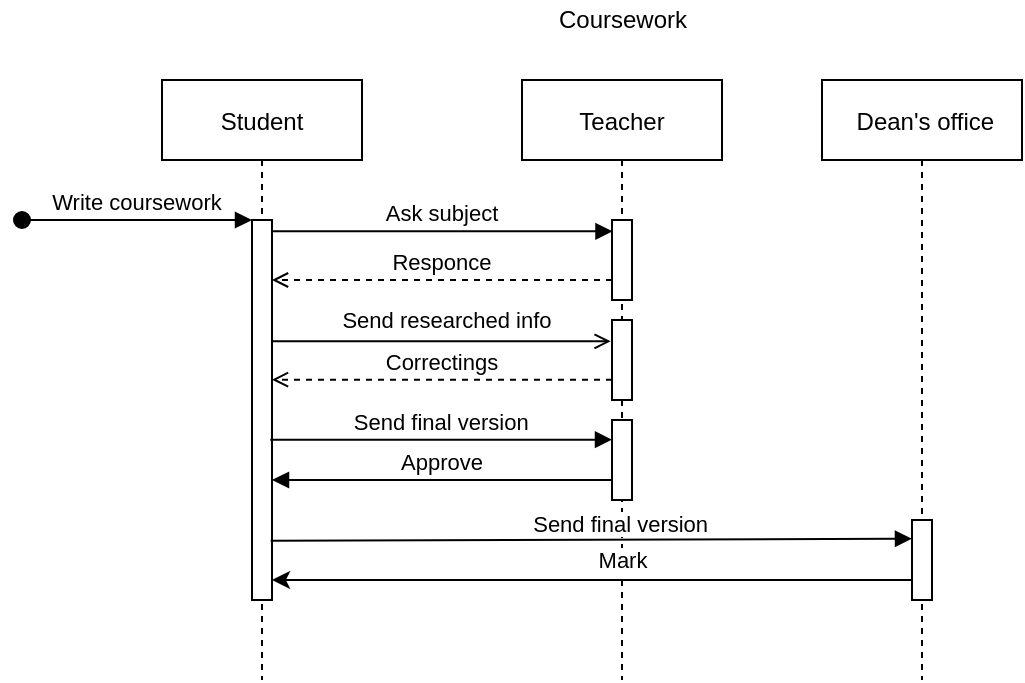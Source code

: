 <mxfile version="17.1.3" type="device"><diagram id="kgpKYQtTHZ0yAKxKKP6v" name="Page-1"><mxGraphModel dx="541" dy="385" grid="1" gridSize="10" guides="1" tooltips="1" connect="1" arrows="1" fold="1" page="1" pageScale="1" pageWidth="850" pageHeight="1100" math="0" shadow="0"><root><mxCell id="0"/><mxCell id="1" parent="0"/><mxCell id="3nuBFxr9cyL0pnOWT2aG-1" value="Student" style="shape=umlLifeline;perimeter=lifelinePerimeter;container=1;collapsible=0;recursiveResize=0;rounded=0;shadow=0;strokeWidth=1;" parent="1" vertex="1"><mxGeometry x="120" y="80" width="100" height="300" as="geometry"/></mxCell><mxCell id="3nuBFxr9cyL0pnOWT2aG-2" value="" style="points=[];perimeter=orthogonalPerimeter;rounded=0;shadow=0;strokeWidth=1;" parent="3nuBFxr9cyL0pnOWT2aG-1" vertex="1"><mxGeometry x="45" y="70" width="10" height="190" as="geometry"/></mxCell><mxCell id="3nuBFxr9cyL0pnOWT2aG-3" value="Write coursework" style="verticalAlign=bottom;startArrow=oval;endArrow=block;startSize=8;shadow=0;strokeWidth=1;" parent="3nuBFxr9cyL0pnOWT2aG-1" target="3nuBFxr9cyL0pnOWT2aG-2" edge="1"><mxGeometry relative="1" as="geometry"><mxPoint x="-70" y="70" as="sourcePoint"/></mxGeometry></mxCell><mxCell id="3nuBFxr9cyL0pnOWT2aG-5" value="Teacher" style="shape=umlLifeline;perimeter=lifelinePerimeter;container=1;collapsible=0;recursiveResize=0;rounded=0;shadow=0;strokeWidth=1;" parent="1" vertex="1"><mxGeometry x="300" y="80" width="100" height="300" as="geometry"/></mxCell><mxCell id="TwOlc2RjJbbNTwKgXScN-18" style="edgeStyle=none;rounded=0;orthogonalLoop=1;jettySize=auto;html=1;entryX=0.499;entryY=0.269;entryDx=0;entryDy=0;entryPerimeter=0;strokeColor=default;" parent="3nuBFxr9cyL0pnOWT2aG-5" source="3nuBFxr9cyL0pnOWT2aG-6" target="3nuBFxr9cyL0pnOWT2aG-5" edge="1"><mxGeometry relative="1" as="geometry"/></mxCell><mxCell id="3nuBFxr9cyL0pnOWT2aG-6" value="" style="points=[];perimeter=orthogonalPerimeter;rounded=0;shadow=0;strokeWidth=1;" parent="3nuBFxr9cyL0pnOWT2aG-5" vertex="1"><mxGeometry x="45" y="70" width="10" height="40" as="geometry"/></mxCell><mxCell id="uPMyQQJVCk3t3dt62Bh4-1" value="" style="points=[];perimeter=orthogonalPerimeter;rounded=0;shadow=0;strokeWidth=1;" vertex="1" parent="3nuBFxr9cyL0pnOWT2aG-5"><mxGeometry x="45" y="120" width="10" height="40" as="geometry"/></mxCell><mxCell id="uPMyQQJVCk3t3dt62Bh4-2" value="" style="points=[];perimeter=orthogonalPerimeter;rounded=0;shadow=0;strokeWidth=1;" vertex="1" parent="3nuBFxr9cyL0pnOWT2aG-5"><mxGeometry x="45" y="170" width="10" height="40" as="geometry"/></mxCell><mxCell id="TwOlc2RjJbbNTwKgXScN-7" value="Approve" style="verticalAlign=bottom;endArrow=block;shadow=0;strokeWidth=1;" parent="3nuBFxr9cyL0pnOWT2aG-5" edge="1"><mxGeometry relative="1" as="geometry"><mxPoint x="45" y="200.0" as="sourcePoint"/><mxPoint x="-125" y="200.0" as="targetPoint"/><Array as="points"><mxPoint x="-10" y="200"/></Array></mxGeometry></mxCell><mxCell id="3nuBFxr9cyL0pnOWT2aG-8" value="Ask subject" style="verticalAlign=bottom;endArrow=block;entryX=0.024;entryY=0.141;shadow=0;strokeWidth=1;entryDx=0;entryDy=0;entryPerimeter=0;" parent="1" source="3nuBFxr9cyL0pnOWT2aG-2" target="3nuBFxr9cyL0pnOWT2aG-6" edge="1"><mxGeometry relative="1" as="geometry"><mxPoint x="275" y="160" as="sourcePoint"/></mxGeometry></mxCell><mxCell id="3nuBFxr9cyL0pnOWT2aG-9" value="Responce" style="verticalAlign=bottom;endArrow=open;shadow=0;strokeWidth=1;strokeColor=default;endFill=0;dashed=1;" parent="1" source="3nuBFxr9cyL0pnOWT2aG-6" target="3nuBFxr9cyL0pnOWT2aG-2" edge="1"><mxGeometry relative="1" as="geometry"><mxPoint x="240" y="200" as="sourcePoint"/><mxPoint x="200" y="200" as="targetPoint"/><Array as="points"><mxPoint x="290" y="180"/></Array></mxGeometry></mxCell><mxCell id="TwOlc2RjJbbNTwKgXScN-1" value="Coursework" style="text;html=1;resizable=0;autosize=1;align=center;verticalAlign=middle;points=[];fillColor=none;strokeColor=none;rounded=0;" parent="1" vertex="1"><mxGeometry x="310" y="40" width="80" height="20" as="geometry"/></mxCell><mxCell id="TwOlc2RjJbbNTwKgXScN-10" value=" Dean's office" style="shape=umlLifeline;perimeter=lifelinePerimeter;container=1;collapsible=0;recursiveResize=0;rounded=0;shadow=0;strokeWidth=1;" parent="1" vertex="1"><mxGeometry x="450" y="80" width="100" height="300" as="geometry"/></mxCell><mxCell id="TwOlc2RjJbbNTwKgXScN-11" value="" style="points=[];perimeter=orthogonalPerimeter;rounded=0;shadow=0;strokeWidth=1;" parent="TwOlc2RjJbbNTwKgXScN-10" vertex="1"><mxGeometry x="45" y="220" width="10" height="40" as="geometry"/></mxCell><mxCell id="TwOlc2RjJbbNTwKgXScN-9" value="Send final version" style="verticalAlign=bottom;endArrow=block;shadow=0;strokeWidth=1;rounded=1;jumpStyle=line;entryX=0;entryY=0.233;entryDx=0;entryDy=0;entryPerimeter=0;exitX=0.933;exitY=0.844;exitDx=0;exitDy=0;exitPerimeter=0;" parent="1" source="3nuBFxr9cyL0pnOWT2aG-2" target="TwOlc2RjJbbNTwKgXScN-11" edge="1"><mxGeometry x="0.09" y="-1" relative="1" as="geometry"><mxPoint x="180" y="310" as="sourcePoint"/><mxPoint x="490" y="310" as="targetPoint"/><mxPoint as="offset"/><Array as="points"><mxPoint x="390" y="310"/></Array></mxGeometry></mxCell><mxCell id="TwOlc2RjJbbNTwKgXScN-5" value="Correctings" style="verticalAlign=bottom;endArrow=open;shadow=0;strokeWidth=1;dashed=1;endFill=0;" parent="1" edge="1"><mxGeometry relative="1" as="geometry"><mxPoint x="345" y="229.83" as="sourcePoint"/><mxPoint x="175" y="229.83" as="targetPoint"/><Array as="points"><mxPoint x="290" y="229.83"/></Array><mxPoint as="offset"/></mxGeometry></mxCell><mxCell id="uPMyQQJVCk3t3dt62Bh4-4" style="rounded=0;orthogonalLoop=1;jettySize=auto;html=1;endArrow=open;endFill=0;entryX=-0.067;entryY=0.267;entryDx=0;entryDy=0;entryPerimeter=0;" edge="1" parent="1" source="3nuBFxr9cyL0pnOWT2aG-2" target="uPMyQQJVCk3t3dt62Bh4-1"><mxGeometry relative="1" as="geometry"><mxPoint x="290" y="210" as="targetPoint"/></mxGeometry></mxCell><mxCell id="uPMyQQJVCk3t3dt62Bh4-5" value="Send researched info" style="edgeLabel;html=1;align=center;verticalAlign=middle;resizable=0;points=[];" vertex="1" connectable="0" parent="uPMyQQJVCk3t3dt62Bh4-4"><mxGeometry x="0.02" relative="1" as="geometry"><mxPoint y="-11" as="offset"/></mxGeometry></mxCell><mxCell id="TwOlc2RjJbbNTwKgXScN-6" value="Send final version" style="verticalAlign=bottom;endArrow=block;shadow=0;strokeWidth=1;entryX=0.086;entryY=0.376;entryDx=0;entryDy=0;entryPerimeter=0;" parent="1" edge="1"><mxGeometry relative="1" as="geometry"><mxPoint x="174.14" y="259.83" as="sourcePoint"/><mxPoint x="345" y="259.83" as="targetPoint"/></mxGeometry></mxCell><mxCell id="TwOlc2RjJbbNTwKgXScN-16" value="" style="edgeStyle=none;rounded=0;orthogonalLoop=1;jettySize=auto;html=1;strokeColor=default;entryX=1.02;entryY=0.868;entryDx=0;entryDy=0;entryPerimeter=0;" parent="1" edge="1"><mxGeometry relative="1" as="geometry"><mxPoint x="494.8" y="330.0" as="sourcePoint"/><mxPoint x="175.0" y="330.0" as="targetPoint"/><Array as="points"/></mxGeometry></mxCell><mxCell id="TwOlc2RjJbbNTwKgXScN-17" value="Mark" style="edgeLabel;html=1;align=center;verticalAlign=middle;resizable=0;points=[];" parent="TwOlc2RjJbbNTwKgXScN-16" vertex="1" connectable="0"><mxGeometry x="-0.523" relative="1" as="geometry"><mxPoint x="-69" y="-10" as="offset"/></mxGeometry></mxCell></root></mxGraphModel></diagram></mxfile>